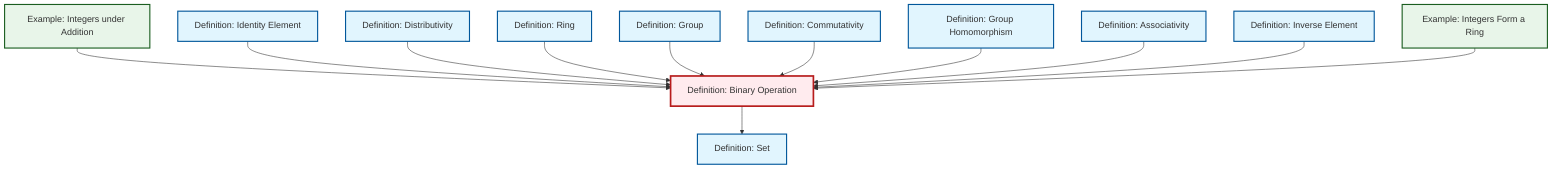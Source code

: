 graph TD
    classDef definition fill:#e1f5fe,stroke:#01579b,stroke-width:2px
    classDef theorem fill:#f3e5f5,stroke:#4a148c,stroke-width:2px
    classDef axiom fill:#fff3e0,stroke:#e65100,stroke-width:2px
    classDef example fill:#e8f5e9,stroke:#1b5e20,stroke-width:2px
    classDef current fill:#ffebee,stroke:#b71c1c,stroke-width:3px
    def-binary-operation["Definition: Binary Operation"]:::definition
    def-distributivity["Definition: Distributivity"]:::definition
    def-inverse-element["Definition: Inverse Element"]:::definition
    ex-integers-addition["Example: Integers under Addition"]:::example
    def-homomorphism["Definition: Group Homomorphism"]:::definition
    def-commutativity["Definition: Commutativity"]:::definition
    def-ring["Definition: Ring"]:::definition
    ex-integers-ring["Example: Integers Form a Ring"]:::example
    def-identity-element["Definition: Identity Element"]:::definition
    def-set["Definition: Set"]:::definition
    def-group["Definition: Group"]:::definition
    def-associativity["Definition: Associativity"]:::definition
    ex-integers-addition --> def-binary-operation
    def-identity-element --> def-binary-operation
    def-distributivity --> def-binary-operation
    def-ring --> def-binary-operation
    def-group --> def-binary-operation
    def-commutativity --> def-binary-operation
    def-homomorphism --> def-binary-operation
    def-binary-operation --> def-set
    def-associativity --> def-binary-operation
    def-inverse-element --> def-binary-operation
    ex-integers-ring --> def-binary-operation
    class def-binary-operation current